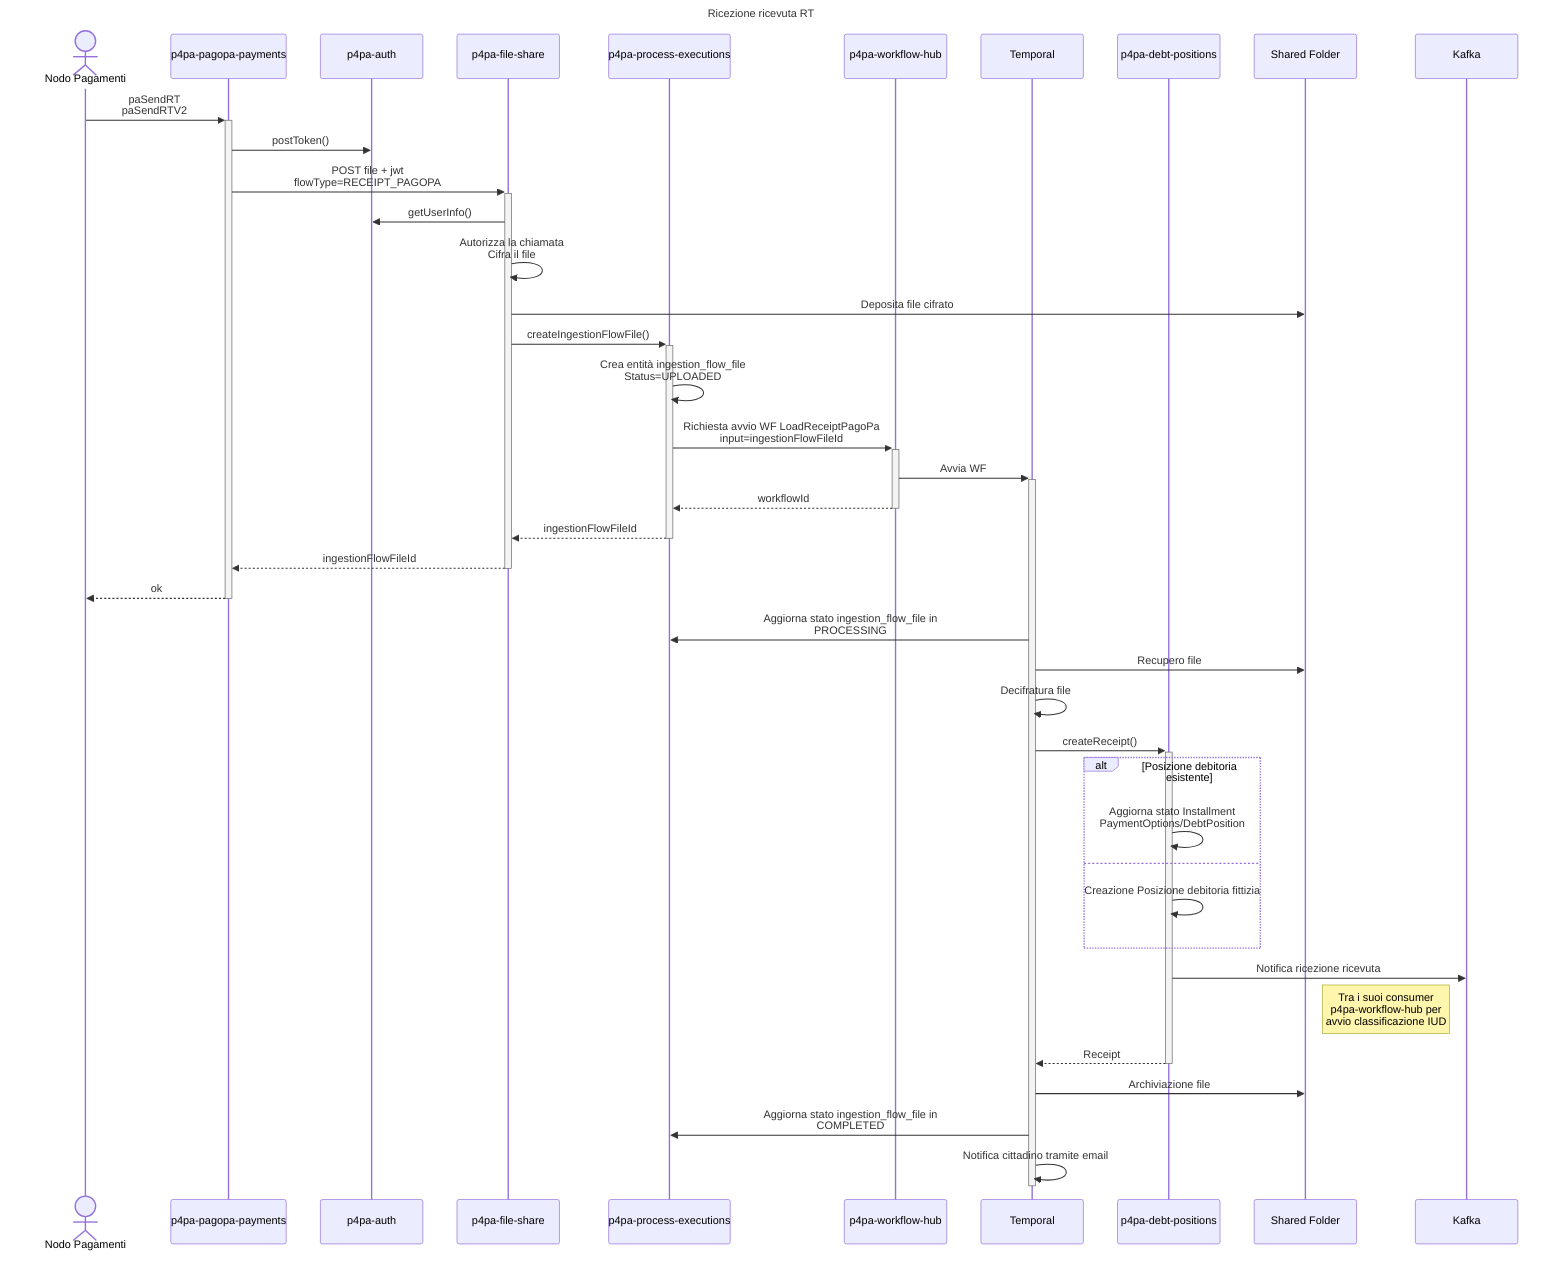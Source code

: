 ---
title: Ricezione ricevuta RT
---
sequenceDiagram
    actor PAGOPA as Nodo Pagamenti
    participant MS_PAGOPA_PAY as p4pa-pagopa-payments
    participant MS_AUTH as p4pa-auth
    participant MS_FILESHARE as p4pa-file-share
    participant MS_PROCESS_EXECUTIONS as p4pa-process-executions
    participant MS_WF as p4pa-workflow-hub
    participant WF as Temporal
    participant MS_DP as p4pa-debt-positions
    participant SHARED as Shared Folder
    participant KAFKA as Kafka

    PAGOPA ->>+ MS_PAGOPA_PAY: paSendRT<BR />paSendRTV2
        MS_PAGOPA_PAY ->> MS_AUTH: postToken()
        MS_PAGOPA_PAY ->>+ MS_FILESHARE: POST file + jwt<BR />flowType=RECEIPT_PAGOPA
            MS_FILESHARE ->> MS_AUTH: getUserInfo()
            MS_FILESHARE ->> MS_FILESHARE: Autorizza la chiamata<BR />Cifra il file
            MS_FILESHARE ->> SHARED: Deposita file cifrato
            MS_FILESHARE ->>+ MS_PROCESS_EXECUTIONS: createIngestionFlowFile()
                MS_PROCESS_EXECUTIONS ->> MS_PROCESS_EXECUTIONS: Crea entità ingestion_flow_file<BR />Status=UPLOADED
                MS_PROCESS_EXECUTIONS ->>+ MS_WF: Richiesta avvio WF LoadReceiptPagoPa<BR />input=ingestionFlowFileId
                    MS_WF ->>+ WF: Avvia WF
                    MS_WF -->>- MS_PROCESS_EXECUTIONS: workflowId
                MS_PROCESS_EXECUTIONS -->>- MS_FILESHARE: ingestionFlowFileId
            MS_FILESHARE -->>- MS_PAGOPA_PAY: ingestionFlowFileId
        MS_PAGOPA_PAY -->>- PAGOPA: ok

    WF ->> MS_PROCESS_EXECUTIONS: Aggiorna stato ingestion_flow_file in<BR />PROCESSING
    WF ->> SHARED: Recupero file
    WF ->> WF: Decifratura file
    WF ->>+ MS_DP: createReceipt()
        alt Posizione debitoria esistente
            MS_DP ->> MS_DP: Aggiorna stato Installment<BR />PaymentOptions/DebtPosition
        else
            MS_DP ->> MS_DP: Creazione Posizione debitoria fittizia
        end
        MS_DP ->> KAFKA: Notifica ricezione ricevuta
        note left of KAFKA: Tra i suoi consumer<BR />p4pa-workflow-hub per<BR/>avvio classificazione IUD
        MS_DP -->>- WF: Receipt
    WF ->> SHARED: Archiviazione file
    WF ->> MS_PROCESS_EXECUTIONS: Aggiorna stato ingestion_flow_file in<BR />COMPLETED
    WF ->> WF: Notifica cittadino tramite email

    deactivate WF